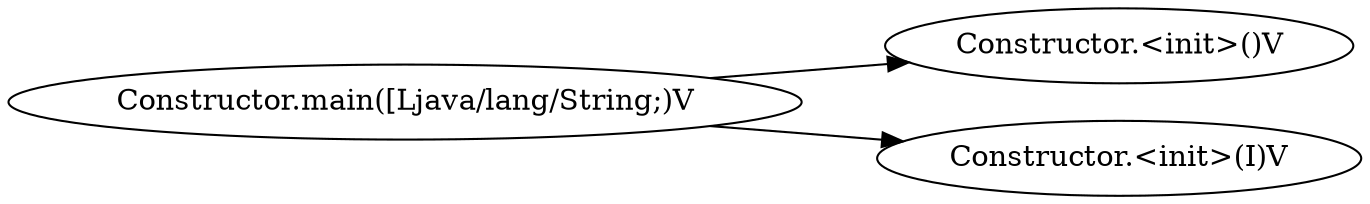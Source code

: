 digraph graphname {
rankdir="LR";
121 [label="Constructor.main([Ljava/lang/String;)V"]
133 [label="Constructor.<init>()V"]
135 [label="Constructor.<init>(I)V"]
121 -> 133
121 -> 135
}
